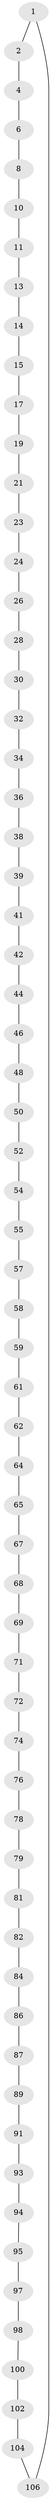// original degree distribution, {2: 1.0}
// Generated by graph-tools (version 1.1) at 2025/11/02/27/25 16:11:41]
// undirected, 64 vertices, 64 edges
graph export_dot {
graph [start="1"]
  node [color=gray90,style=filled];
  1 [super="+107"];
  2 [super="+3"];
  4 [super="+5"];
  6 [super="+7"];
  8 [super="+9"];
  10;
  11 [super="+12"];
  13;
  14;
  15 [super="+16"];
  17 [super="+18"];
  19 [super="+20"];
  21 [super="+22"];
  23;
  24 [super="+25"];
  26 [super="+27"];
  28 [super="+29"];
  30 [super="+31"];
  32 [super="+33"];
  34 [super="+35"];
  36 [super="+37"];
  38;
  39 [super="+40"];
  41;
  42 [super="+43"];
  44 [super="+45"];
  46 [super="+47"];
  48 [super="+49"];
  50 [super="+51"];
  52 [super="+53"];
  54;
  55 [super="+56"];
  57;
  58;
  59 [super="+60"];
  61;
  62 [super="+63"];
  64;
  65 [super="+66"];
  67;
  68;
  69 [super="+70"];
  71;
  72 [super="+73"];
  74 [super="+75"];
  76 [super="+77"];
  78;
  79 [super="+80"];
  81;
  82 [super="+83"];
  84 [super="+85"];
  86;
  87 [super="+88"];
  89 [super="+90"];
  91 [super="+92"];
  93;
  94;
  95 [super="+96"];
  97;
  98 [super="+99"];
  100 [super="+101"];
  102 [super="+103"];
  104 [super="+105"];
  106;
  1 -- 2;
  1 -- 106;
  2 -- 4;
  4 -- 6;
  6 -- 8;
  8 -- 10;
  10 -- 11;
  11 -- 13;
  13 -- 14;
  14 -- 15;
  15 -- 17;
  17 -- 19;
  19 -- 21;
  21 -- 23;
  23 -- 24;
  24 -- 26;
  26 -- 28;
  28 -- 30;
  30 -- 32;
  32 -- 34;
  34 -- 36;
  36 -- 38;
  38 -- 39;
  39 -- 41;
  41 -- 42;
  42 -- 44;
  44 -- 46;
  46 -- 48;
  48 -- 50;
  50 -- 52;
  52 -- 54;
  54 -- 55;
  55 -- 57;
  57 -- 58;
  58 -- 59;
  59 -- 61;
  61 -- 62;
  62 -- 64;
  64 -- 65;
  65 -- 67;
  67 -- 68;
  68 -- 69;
  69 -- 71;
  71 -- 72;
  72 -- 74;
  74 -- 76;
  76 -- 78;
  78 -- 79;
  79 -- 81;
  81 -- 82;
  82 -- 84;
  84 -- 86;
  86 -- 87;
  87 -- 89;
  89 -- 91;
  91 -- 93;
  93 -- 94;
  94 -- 95;
  95 -- 97;
  97 -- 98;
  98 -- 100;
  100 -- 102;
  102 -- 104;
  104 -- 106;
}
